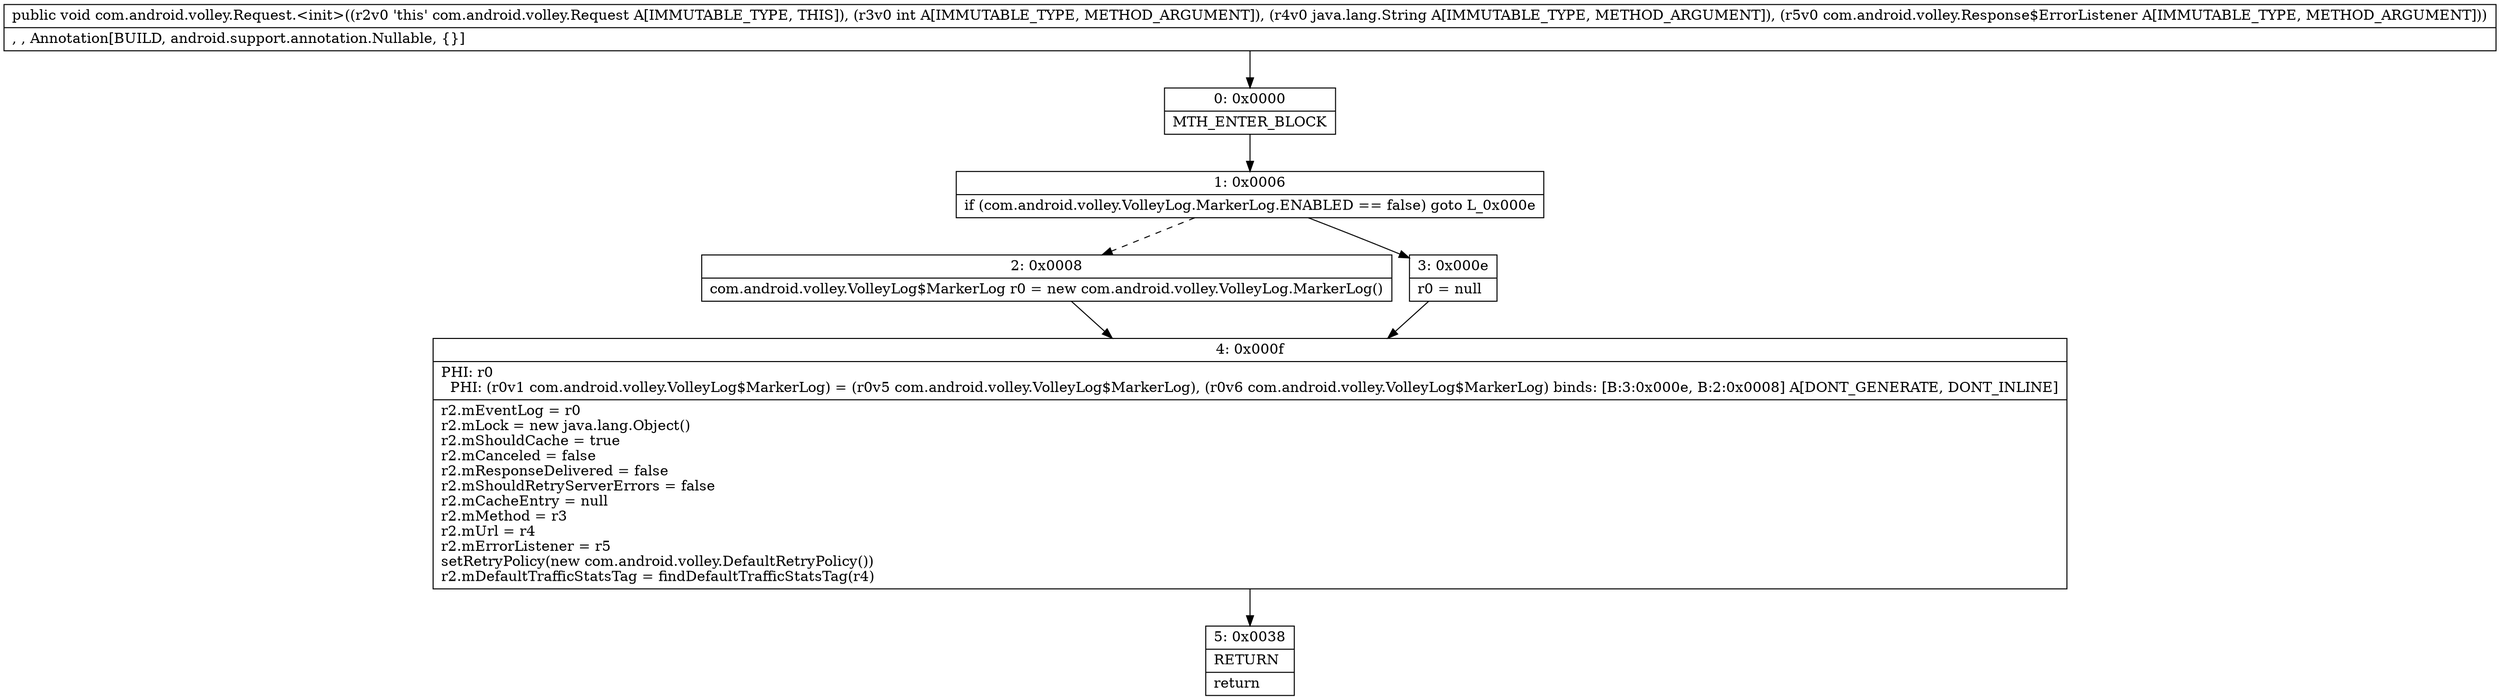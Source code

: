 digraph "CFG forcom.android.volley.Request.\<init\>(ILjava\/lang\/String;Lcom\/android\/volley\/Response$ErrorListener;)V" {
Node_0 [shape=record,label="{0\:\ 0x0000|MTH_ENTER_BLOCK\l}"];
Node_1 [shape=record,label="{1\:\ 0x0006|if (com.android.volley.VolleyLog.MarkerLog.ENABLED == false) goto L_0x000e\l}"];
Node_2 [shape=record,label="{2\:\ 0x0008|com.android.volley.VolleyLog$MarkerLog r0 = new com.android.volley.VolleyLog.MarkerLog()\l}"];
Node_3 [shape=record,label="{3\:\ 0x000e|r0 = null\l}"];
Node_4 [shape=record,label="{4\:\ 0x000f|PHI: r0 \l  PHI: (r0v1 com.android.volley.VolleyLog$MarkerLog) = (r0v5 com.android.volley.VolleyLog$MarkerLog), (r0v6 com.android.volley.VolleyLog$MarkerLog) binds: [B:3:0x000e, B:2:0x0008] A[DONT_GENERATE, DONT_INLINE]\l|r2.mEventLog = r0\lr2.mLock = new java.lang.Object()\lr2.mShouldCache = true\lr2.mCanceled = false\lr2.mResponseDelivered = false\lr2.mShouldRetryServerErrors = false\lr2.mCacheEntry = null\lr2.mMethod = r3\lr2.mUrl = r4\lr2.mErrorListener = r5\lsetRetryPolicy(new com.android.volley.DefaultRetryPolicy())\lr2.mDefaultTrafficStatsTag = findDefaultTrafficStatsTag(r4)\l}"];
Node_5 [shape=record,label="{5\:\ 0x0038|RETURN\l|return\l}"];
MethodNode[shape=record,label="{public void com.android.volley.Request.\<init\>((r2v0 'this' com.android.volley.Request A[IMMUTABLE_TYPE, THIS]), (r3v0 int A[IMMUTABLE_TYPE, METHOD_ARGUMENT]), (r4v0 java.lang.String A[IMMUTABLE_TYPE, METHOD_ARGUMENT]), (r5v0 com.android.volley.Response$ErrorListener A[IMMUTABLE_TYPE, METHOD_ARGUMENT]))  | , , Annotation[BUILD, android.support.annotation.Nullable, \{\}]\l}"];
MethodNode -> Node_0;
Node_0 -> Node_1;
Node_1 -> Node_2[style=dashed];
Node_1 -> Node_3;
Node_2 -> Node_4;
Node_3 -> Node_4;
Node_4 -> Node_5;
}

